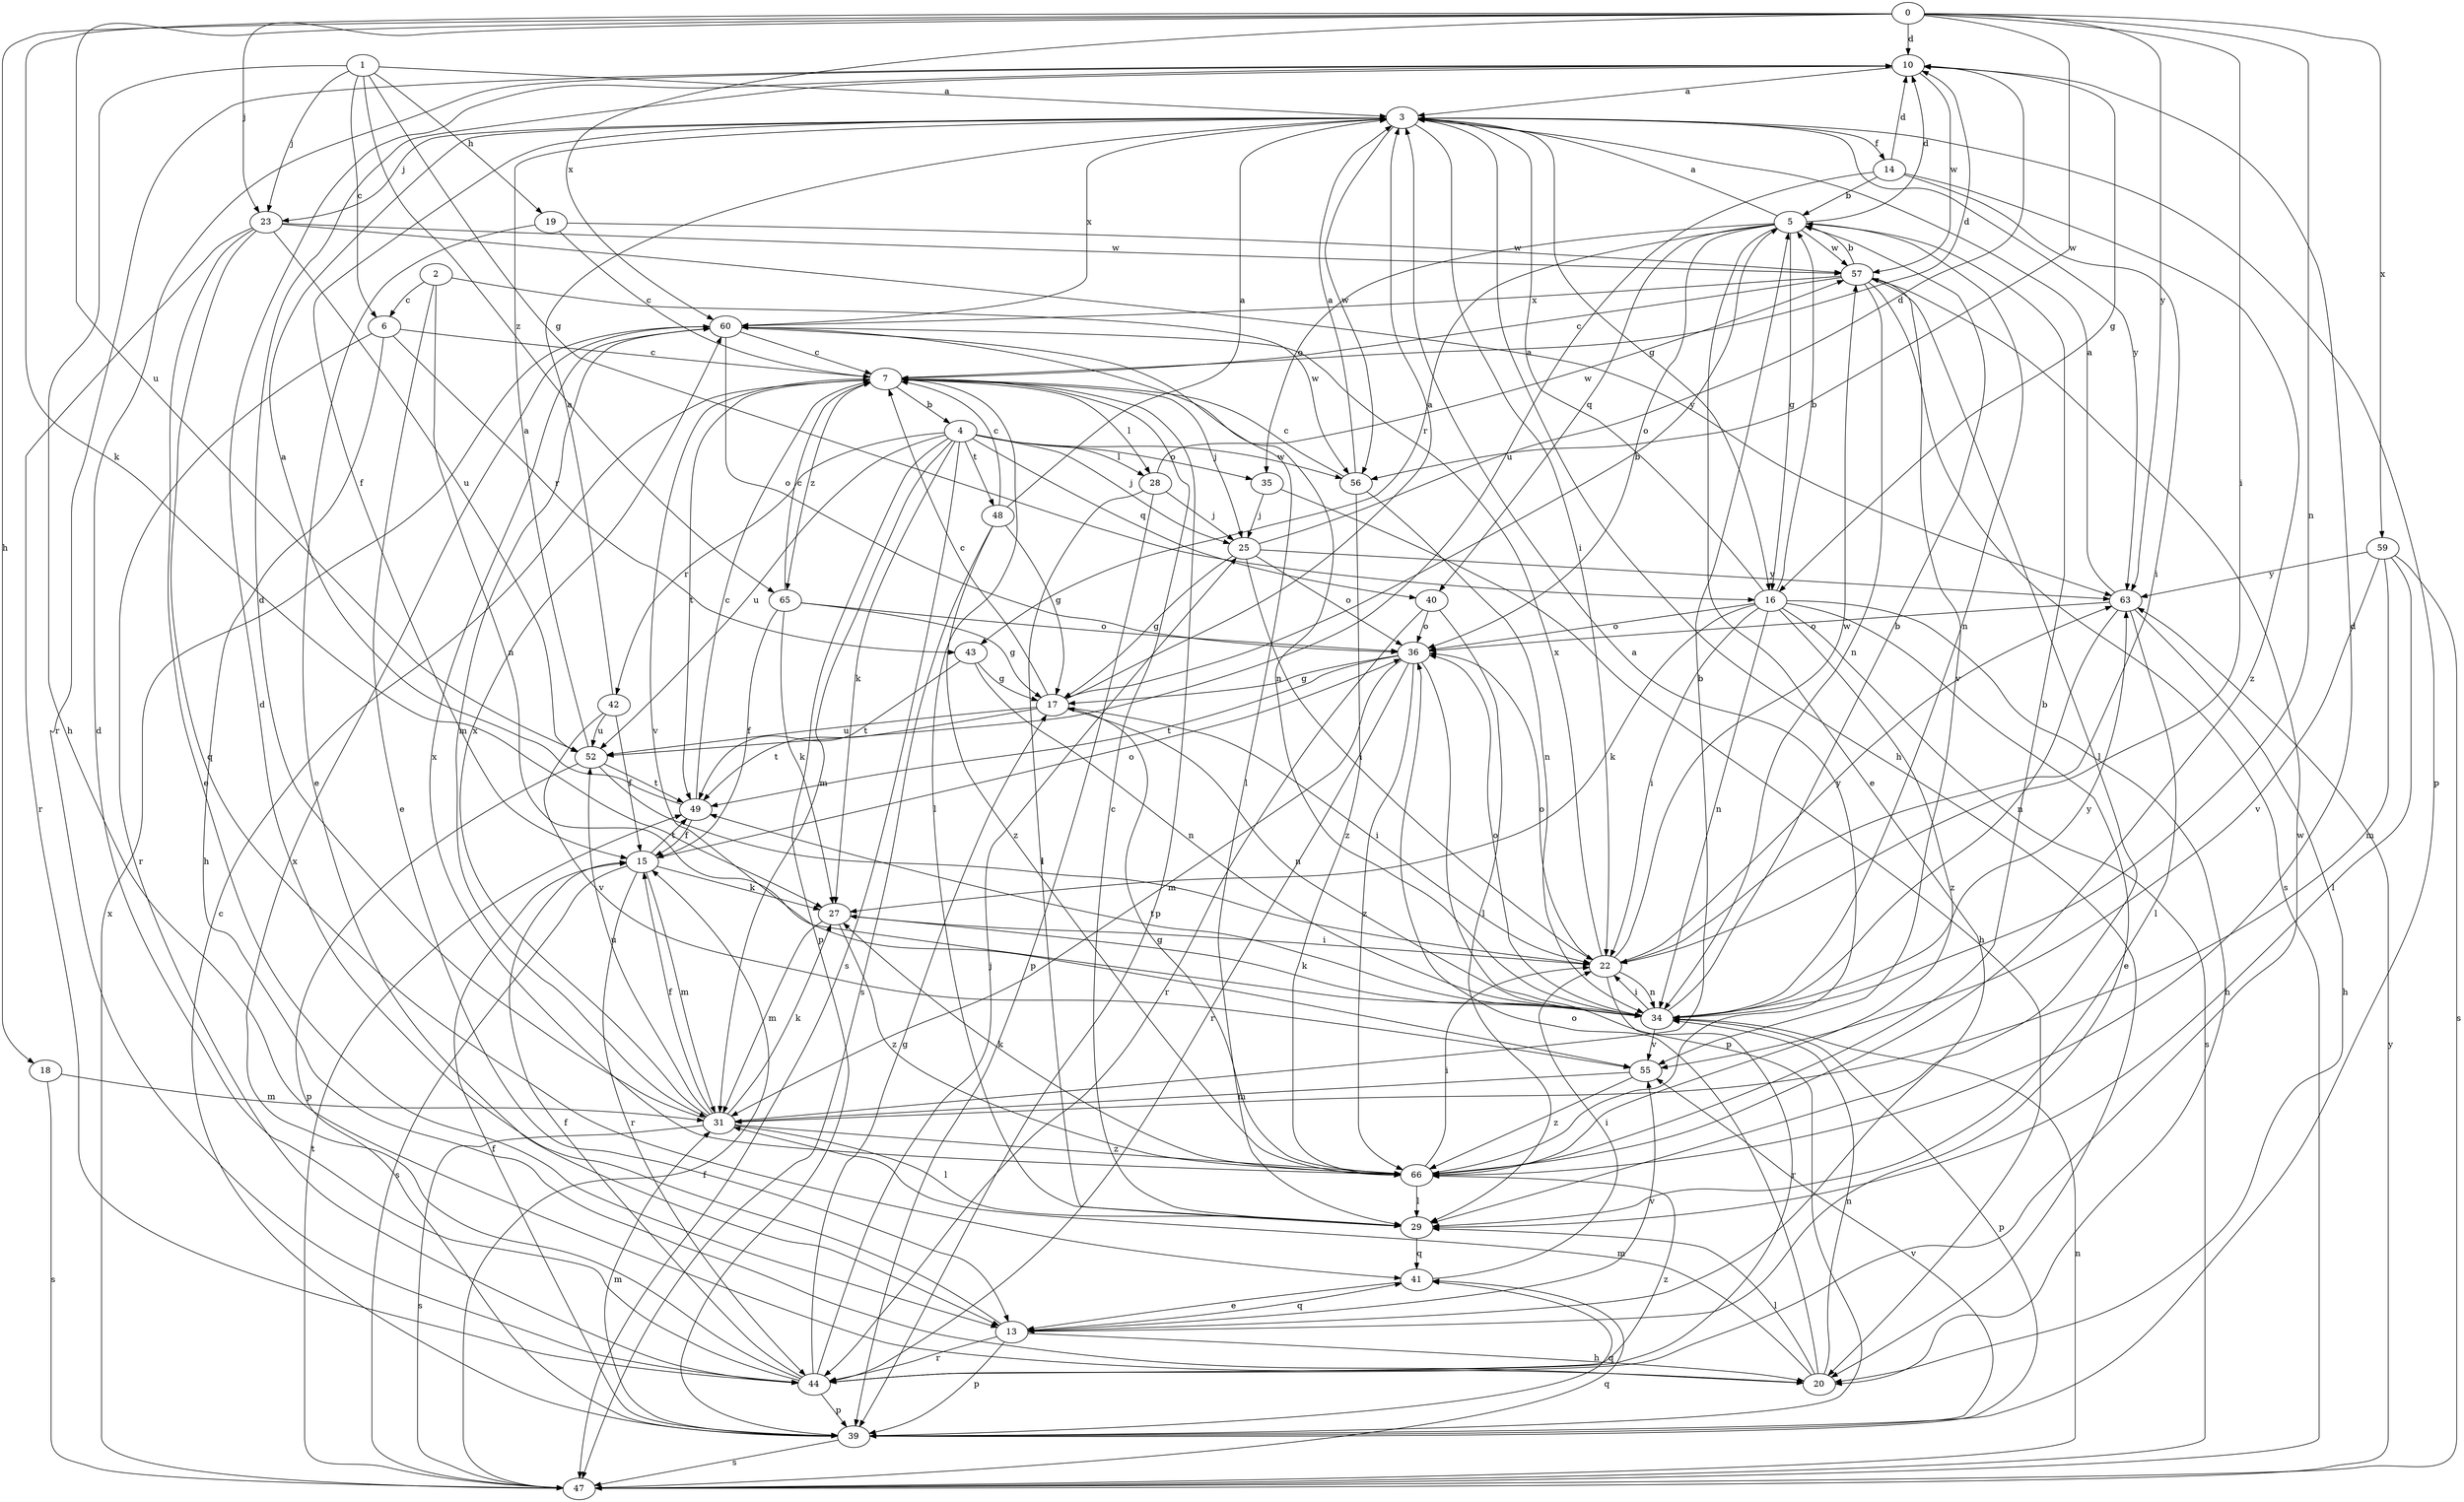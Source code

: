 strict digraph  {
0;
1;
2;
3;
4;
5;
6;
7;
10;
13;
14;
15;
16;
17;
18;
19;
20;
22;
23;
25;
27;
28;
29;
31;
34;
35;
36;
39;
40;
41;
42;
43;
44;
47;
48;
49;
52;
55;
56;
57;
59;
60;
63;
65;
66;
0 -> 10  [label=d];
0 -> 18  [label=h];
0 -> 22  [label=i];
0 -> 23  [label=j];
0 -> 27  [label=k];
0 -> 34  [label=n];
0 -> 52  [label=u];
0 -> 56  [label=w];
0 -> 59  [label=x];
0 -> 60  [label=x];
0 -> 63  [label=y];
1 -> 3  [label=a];
1 -> 6  [label=c];
1 -> 16  [label=g];
1 -> 19  [label=h];
1 -> 20  [label=h];
1 -> 23  [label=j];
1 -> 65  [label=z];
2 -> 6  [label=c];
2 -> 13  [label=e];
2 -> 34  [label=n];
2 -> 56  [label=w];
3 -> 14  [label=f];
3 -> 15  [label=f];
3 -> 16  [label=g];
3 -> 20  [label=h];
3 -> 22  [label=i];
3 -> 23  [label=j];
3 -> 39  [label=p];
3 -> 56  [label=w];
3 -> 60  [label=x];
3 -> 63  [label=y];
4 -> 25  [label=j];
4 -> 27  [label=k];
4 -> 28  [label=l];
4 -> 31  [label=m];
4 -> 35  [label=o];
4 -> 39  [label=p];
4 -> 40  [label=q];
4 -> 42  [label=r];
4 -> 47  [label=s];
4 -> 48  [label=t];
4 -> 52  [label=u];
4 -> 56  [label=w];
5 -> 3  [label=a];
5 -> 10  [label=d];
5 -> 13  [label=e];
5 -> 16  [label=g];
5 -> 34  [label=n];
5 -> 35  [label=o];
5 -> 36  [label=o];
5 -> 40  [label=q];
5 -> 43  [label=r];
5 -> 57  [label=w];
6 -> 7  [label=c];
6 -> 20  [label=h];
6 -> 43  [label=r];
6 -> 44  [label=r];
7 -> 4  [label=b];
7 -> 10  [label=d];
7 -> 25  [label=j];
7 -> 28  [label=l];
7 -> 29  [label=l];
7 -> 39  [label=p];
7 -> 49  [label=t];
7 -> 55  [label=v];
7 -> 65  [label=z];
10 -> 3  [label=a];
10 -> 16  [label=g];
10 -> 44  [label=r];
10 -> 57  [label=w];
13 -> 10  [label=d];
13 -> 20  [label=h];
13 -> 39  [label=p];
13 -> 41  [label=q];
13 -> 44  [label=r];
13 -> 55  [label=v];
14 -> 5  [label=b];
14 -> 10  [label=d];
14 -> 22  [label=i];
14 -> 52  [label=u];
14 -> 66  [label=z];
15 -> 27  [label=k];
15 -> 31  [label=m];
15 -> 36  [label=o];
15 -> 44  [label=r];
15 -> 47  [label=s];
15 -> 49  [label=t];
16 -> 3  [label=a];
16 -> 5  [label=b];
16 -> 13  [label=e];
16 -> 20  [label=h];
16 -> 22  [label=i];
16 -> 27  [label=k];
16 -> 34  [label=n];
16 -> 36  [label=o];
16 -> 47  [label=s];
16 -> 66  [label=z];
17 -> 3  [label=a];
17 -> 5  [label=b];
17 -> 7  [label=c];
17 -> 22  [label=i];
17 -> 34  [label=n];
17 -> 49  [label=t];
17 -> 52  [label=u];
18 -> 31  [label=m];
18 -> 47  [label=s];
19 -> 7  [label=c];
19 -> 13  [label=e];
19 -> 57  [label=w];
20 -> 29  [label=l];
20 -> 31  [label=m];
20 -> 34  [label=n];
20 -> 36  [label=o];
22 -> 34  [label=n];
22 -> 36  [label=o];
22 -> 44  [label=r];
22 -> 57  [label=w];
22 -> 60  [label=x];
22 -> 63  [label=y];
23 -> 13  [label=e];
23 -> 41  [label=q];
23 -> 44  [label=r];
23 -> 52  [label=u];
23 -> 57  [label=w];
23 -> 63  [label=y];
25 -> 10  [label=d];
25 -> 17  [label=g];
25 -> 22  [label=i];
25 -> 36  [label=o];
25 -> 63  [label=y];
27 -> 22  [label=i];
27 -> 31  [label=m];
27 -> 66  [label=z];
28 -> 25  [label=j];
28 -> 29  [label=l];
28 -> 39  [label=p];
28 -> 57  [label=w];
29 -> 7  [label=c];
29 -> 41  [label=q];
31 -> 5  [label=b];
31 -> 10  [label=d];
31 -> 15  [label=f];
31 -> 27  [label=k];
31 -> 29  [label=l];
31 -> 47  [label=s];
31 -> 52  [label=u];
31 -> 60  [label=x];
31 -> 66  [label=z];
34 -> 5  [label=b];
34 -> 22  [label=i];
34 -> 27  [label=k];
34 -> 36  [label=o];
34 -> 39  [label=p];
34 -> 49  [label=t];
34 -> 55  [label=v];
34 -> 63  [label=y];
35 -> 20  [label=h];
35 -> 25  [label=j];
36 -> 17  [label=g];
36 -> 31  [label=m];
36 -> 39  [label=p];
36 -> 44  [label=r];
36 -> 49  [label=t];
36 -> 66  [label=z];
39 -> 7  [label=c];
39 -> 15  [label=f];
39 -> 31  [label=m];
39 -> 41  [label=q];
39 -> 47  [label=s];
39 -> 55  [label=v];
40 -> 29  [label=l];
40 -> 36  [label=o];
40 -> 44  [label=r];
41 -> 13  [label=e];
41 -> 22  [label=i];
42 -> 3  [label=a];
42 -> 15  [label=f];
42 -> 52  [label=u];
42 -> 55  [label=v];
43 -> 17  [label=g];
43 -> 34  [label=n];
43 -> 49  [label=t];
44 -> 10  [label=d];
44 -> 15  [label=f];
44 -> 17  [label=g];
44 -> 25  [label=j];
44 -> 39  [label=p];
44 -> 57  [label=w];
44 -> 60  [label=x];
44 -> 66  [label=z];
47 -> 15  [label=f];
47 -> 34  [label=n];
47 -> 41  [label=q];
47 -> 49  [label=t];
47 -> 60  [label=x];
47 -> 63  [label=y];
48 -> 3  [label=a];
48 -> 7  [label=c];
48 -> 17  [label=g];
48 -> 47  [label=s];
48 -> 66  [label=z];
49 -> 3  [label=a];
49 -> 7  [label=c];
49 -> 15  [label=f];
52 -> 3  [label=a];
52 -> 22  [label=i];
52 -> 39  [label=p];
52 -> 49  [label=t];
55 -> 31  [label=m];
55 -> 66  [label=z];
56 -> 3  [label=a];
56 -> 7  [label=c];
56 -> 34  [label=n];
56 -> 66  [label=z];
57 -> 5  [label=b];
57 -> 7  [label=c];
57 -> 29  [label=l];
57 -> 34  [label=n];
57 -> 47  [label=s];
57 -> 55  [label=v];
57 -> 60  [label=x];
59 -> 29  [label=l];
59 -> 31  [label=m];
59 -> 47  [label=s];
59 -> 55  [label=v];
59 -> 63  [label=y];
60 -> 7  [label=c];
60 -> 29  [label=l];
60 -> 31  [label=m];
60 -> 34  [label=n];
60 -> 36  [label=o];
63 -> 3  [label=a];
63 -> 20  [label=h];
63 -> 29  [label=l];
63 -> 34  [label=n];
63 -> 36  [label=o];
65 -> 7  [label=c];
65 -> 15  [label=f];
65 -> 17  [label=g];
65 -> 27  [label=k];
65 -> 36  [label=o];
66 -> 3  [label=a];
66 -> 5  [label=b];
66 -> 10  [label=d];
66 -> 17  [label=g];
66 -> 22  [label=i];
66 -> 27  [label=k];
66 -> 29  [label=l];
66 -> 60  [label=x];
}
